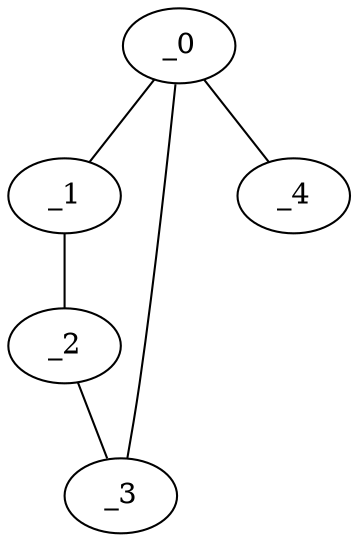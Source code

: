 graph FP1_0107 {
	_0	 [x="1.17372",
		y="3.00099"];
	_1	 [x="0.508808",
		y="0.408526"];
	_0 -- _1;
	_3	 [x="1.2136",
		y="1.24513"];
	_0 -- _3;
	_4	 [x="2.1693",
		y="2.75306"];
	_0 -- _4;
	_2	 [x="1.06806",
		y="1.55301"];
	_1 -- _2;
	_2 -- _3;
}
